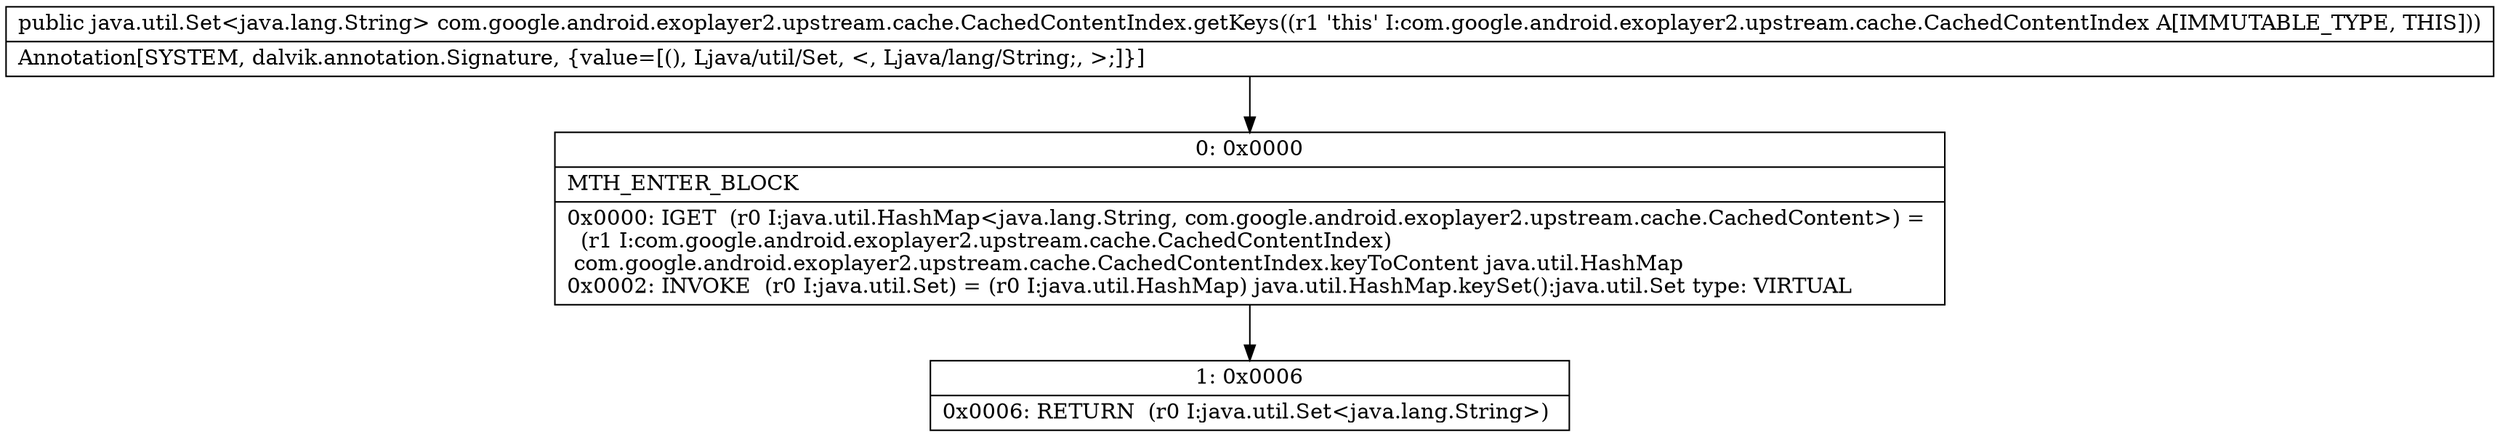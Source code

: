 digraph "CFG forcom.google.android.exoplayer2.upstream.cache.CachedContentIndex.getKeys()Ljava\/util\/Set;" {
Node_0 [shape=record,label="{0\:\ 0x0000|MTH_ENTER_BLOCK\l|0x0000: IGET  (r0 I:java.util.HashMap\<java.lang.String, com.google.android.exoplayer2.upstream.cache.CachedContent\>) = \l  (r1 I:com.google.android.exoplayer2.upstream.cache.CachedContentIndex)\l com.google.android.exoplayer2.upstream.cache.CachedContentIndex.keyToContent java.util.HashMap \l0x0002: INVOKE  (r0 I:java.util.Set) = (r0 I:java.util.HashMap) java.util.HashMap.keySet():java.util.Set type: VIRTUAL \l}"];
Node_1 [shape=record,label="{1\:\ 0x0006|0x0006: RETURN  (r0 I:java.util.Set\<java.lang.String\>) \l}"];
MethodNode[shape=record,label="{public java.util.Set\<java.lang.String\> com.google.android.exoplayer2.upstream.cache.CachedContentIndex.getKeys((r1 'this' I:com.google.android.exoplayer2.upstream.cache.CachedContentIndex A[IMMUTABLE_TYPE, THIS]))  | Annotation[SYSTEM, dalvik.annotation.Signature, \{value=[(), Ljava\/util\/Set, \<, Ljava\/lang\/String;, \>;]\}]\l}"];
MethodNode -> Node_0;
Node_0 -> Node_1;
}

